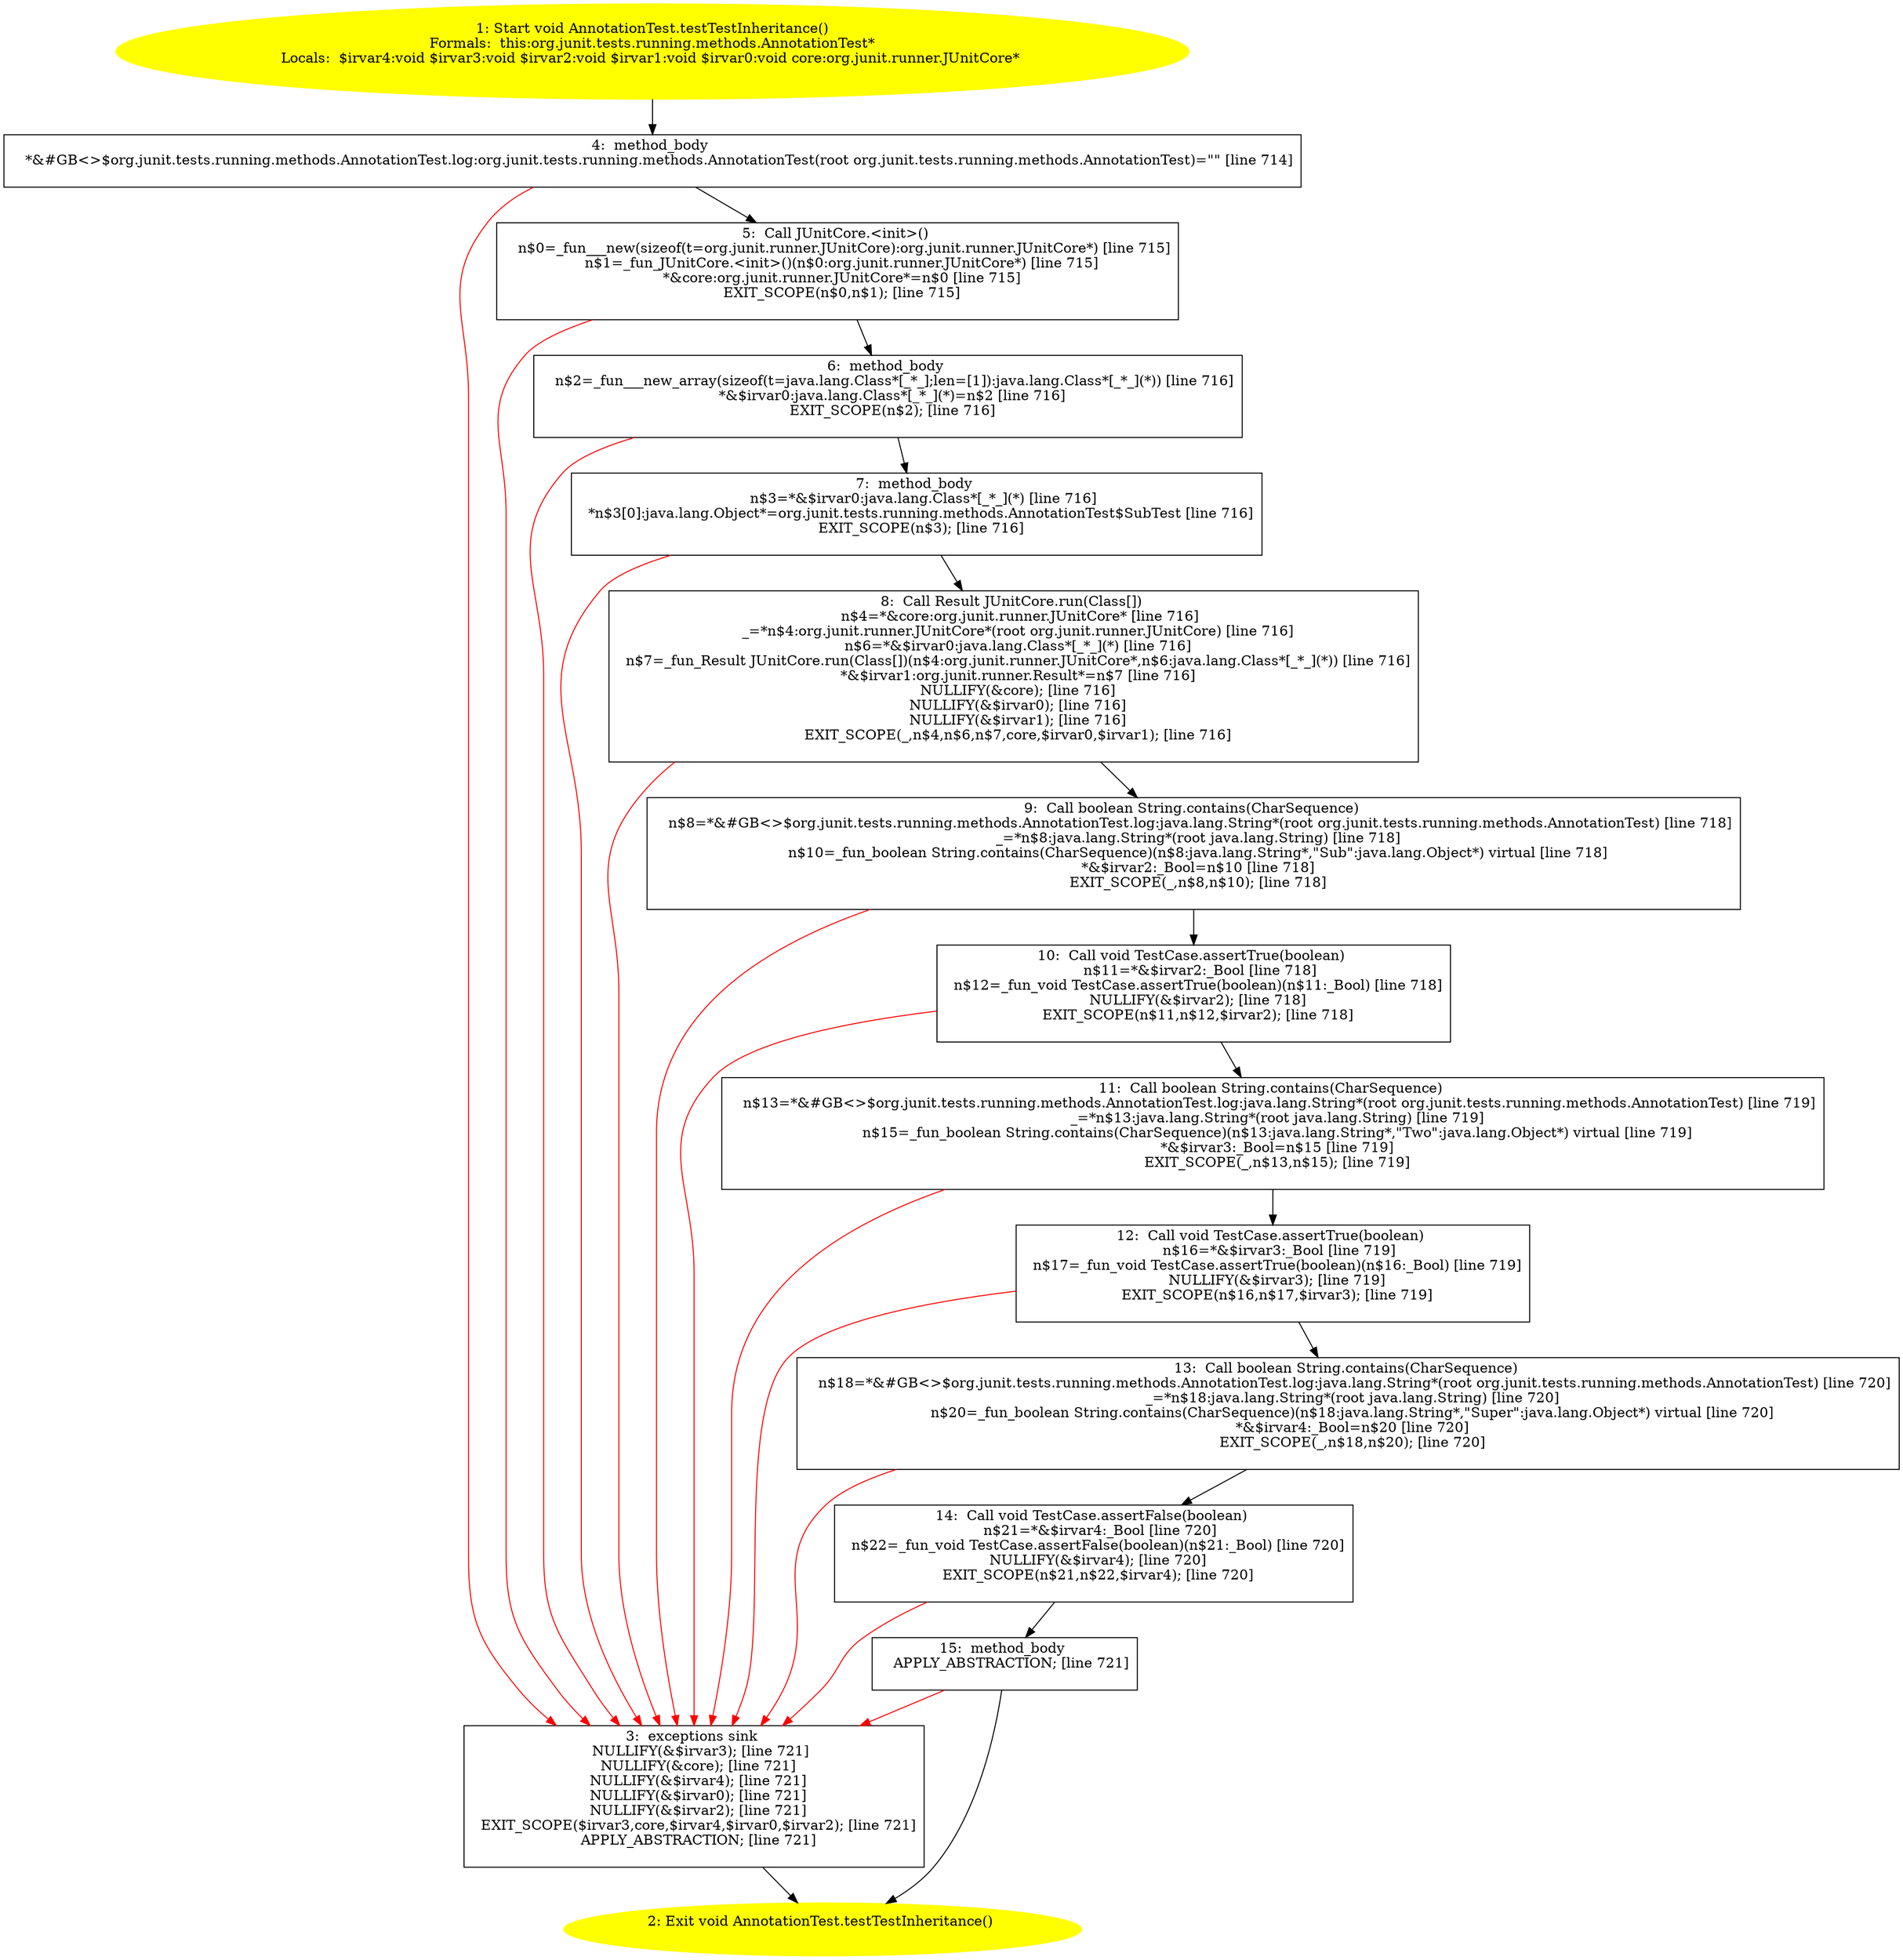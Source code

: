 /* @generated */
digraph cfg {
"org.junit.tests.running.methods.AnnotationTest.testTestInheritance():void.b9880e61e555ca9588d1b3c67f9a3314_1" [label="1: Start void AnnotationTest.testTestInheritance()\nFormals:  this:org.junit.tests.running.methods.AnnotationTest*\nLocals:  $irvar4:void $irvar3:void $irvar2:void $irvar1:void $irvar0:void core:org.junit.runner.JUnitCore* \n  " color=yellow style=filled]
	

	 "org.junit.tests.running.methods.AnnotationTest.testTestInheritance():void.b9880e61e555ca9588d1b3c67f9a3314_1" -> "org.junit.tests.running.methods.AnnotationTest.testTestInheritance():void.b9880e61e555ca9588d1b3c67f9a3314_4" ;
"org.junit.tests.running.methods.AnnotationTest.testTestInheritance():void.b9880e61e555ca9588d1b3c67f9a3314_2" [label="2: Exit void AnnotationTest.testTestInheritance() \n  " color=yellow style=filled]
	

"org.junit.tests.running.methods.AnnotationTest.testTestInheritance():void.b9880e61e555ca9588d1b3c67f9a3314_3" [label="3:  exceptions sink \n   NULLIFY(&$irvar3); [line 721]\n  NULLIFY(&core); [line 721]\n  NULLIFY(&$irvar4); [line 721]\n  NULLIFY(&$irvar0); [line 721]\n  NULLIFY(&$irvar2); [line 721]\n  EXIT_SCOPE($irvar3,core,$irvar4,$irvar0,$irvar2); [line 721]\n  APPLY_ABSTRACTION; [line 721]\n " shape="box"]
	

	 "org.junit.tests.running.methods.AnnotationTest.testTestInheritance():void.b9880e61e555ca9588d1b3c67f9a3314_3" -> "org.junit.tests.running.methods.AnnotationTest.testTestInheritance():void.b9880e61e555ca9588d1b3c67f9a3314_2" ;
"org.junit.tests.running.methods.AnnotationTest.testTestInheritance():void.b9880e61e555ca9588d1b3c67f9a3314_4" [label="4:  method_body \n   *&#GB<>$org.junit.tests.running.methods.AnnotationTest.log:org.junit.tests.running.methods.AnnotationTest(root org.junit.tests.running.methods.AnnotationTest)=\"\" [line 714]\n " shape="box"]
	

	 "org.junit.tests.running.methods.AnnotationTest.testTestInheritance():void.b9880e61e555ca9588d1b3c67f9a3314_4" -> "org.junit.tests.running.methods.AnnotationTest.testTestInheritance():void.b9880e61e555ca9588d1b3c67f9a3314_5" ;
	 "org.junit.tests.running.methods.AnnotationTest.testTestInheritance():void.b9880e61e555ca9588d1b3c67f9a3314_4" -> "org.junit.tests.running.methods.AnnotationTest.testTestInheritance():void.b9880e61e555ca9588d1b3c67f9a3314_3" [color="red" ];
"org.junit.tests.running.methods.AnnotationTest.testTestInheritance():void.b9880e61e555ca9588d1b3c67f9a3314_5" [label="5:  Call JUnitCore.<init>() \n   n$0=_fun___new(sizeof(t=org.junit.runner.JUnitCore):org.junit.runner.JUnitCore*) [line 715]\n  n$1=_fun_JUnitCore.<init>()(n$0:org.junit.runner.JUnitCore*) [line 715]\n  *&core:org.junit.runner.JUnitCore*=n$0 [line 715]\n  EXIT_SCOPE(n$0,n$1); [line 715]\n " shape="box"]
	

	 "org.junit.tests.running.methods.AnnotationTest.testTestInheritance():void.b9880e61e555ca9588d1b3c67f9a3314_5" -> "org.junit.tests.running.methods.AnnotationTest.testTestInheritance():void.b9880e61e555ca9588d1b3c67f9a3314_6" ;
	 "org.junit.tests.running.methods.AnnotationTest.testTestInheritance():void.b9880e61e555ca9588d1b3c67f9a3314_5" -> "org.junit.tests.running.methods.AnnotationTest.testTestInheritance():void.b9880e61e555ca9588d1b3c67f9a3314_3" [color="red" ];
"org.junit.tests.running.methods.AnnotationTest.testTestInheritance():void.b9880e61e555ca9588d1b3c67f9a3314_6" [label="6:  method_body \n   n$2=_fun___new_array(sizeof(t=java.lang.Class*[_*_];len=[1]):java.lang.Class*[_*_](*)) [line 716]\n  *&$irvar0:java.lang.Class*[_*_](*)=n$2 [line 716]\n  EXIT_SCOPE(n$2); [line 716]\n " shape="box"]
	

	 "org.junit.tests.running.methods.AnnotationTest.testTestInheritance():void.b9880e61e555ca9588d1b3c67f9a3314_6" -> "org.junit.tests.running.methods.AnnotationTest.testTestInheritance():void.b9880e61e555ca9588d1b3c67f9a3314_7" ;
	 "org.junit.tests.running.methods.AnnotationTest.testTestInheritance():void.b9880e61e555ca9588d1b3c67f9a3314_6" -> "org.junit.tests.running.methods.AnnotationTest.testTestInheritance():void.b9880e61e555ca9588d1b3c67f9a3314_3" [color="red" ];
"org.junit.tests.running.methods.AnnotationTest.testTestInheritance():void.b9880e61e555ca9588d1b3c67f9a3314_7" [label="7:  method_body \n   n$3=*&$irvar0:java.lang.Class*[_*_](*) [line 716]\n  *n$3[0]:java.lang.Object*=org.junit.tests.running.methods.AnnotationTest$SubTest [line 716]\n  EXIT_SCOPE(n$3); [line 716]\n " shape="box"]
	

	 "org.junit.tests.running.methods.AnnotationTest.testTestInheritance():void.b9880e61e555ca9588d1b3c67f9a3314_7" -> "org.junit.tests.running.methods.AnnotationTest.testTestInheritance():void.b9880e61e555ca9588d1b3c67f9a3314_8" ;
	 "org.junit.tests.running.methods.AnnotationTest.testTestInheritance():void.b9880e61e555ca9588d1b3c67f9a3314_7" -> "org.junit.tests.running.methods.AnnotationTest.testTestInheritance():void.b9880e61e555ca9588d1b3c67f9a3314_3" [color="red" ];
"org.junit.tests.running.methods.AnnotationTest.testTestInheritance():void.b9880e61e555ca9588d1b3c67f9a3314_8" [label="8:  Call Result JUnitCore.run(Class[]) \n   n$4=*&core:org.junit.runner.JUnitCore* [line 716]\n  _=*n$4:org.junit.runner.JUnitCore*(root org.junit.runner.JUnitCore) [line 716]\n  n$6=*&$irvar0:java.lang.Class*[_*_](*) [line 716]\n  n$7=_fun_Result JUnitCore.run(Class[])(n$4:org.junit.runner.JUnitCore*,n$6:java.lang.Class*[_*_](*)) [line 716]\n  *&$irvar1:org.junit.runner.Result*=n$7 [line 716]\n  NULLIFY(&core); [line 716]\n  NULLIFY(&$irvar0); [line 716]\n  NULLIFY(&$irvar1); [line 716]\n  EXIT_SCOPE(_,n$4,n$6,n$7,core,$irvar0,$irvar1); [line 716]\n " shape="box"]
	

	 "org.junit.tests.running.methods.AnnotationTest.testTestInheritance():void.b9880e61e555ca9588d1b3c67f9a3314_8" -> "org.junit.tests.running.methods.AnnotationTest.testTestInheritance():void.b9880e61e555ca9588d1b3c67f9a3314_9" ;
	 "org.junit.tests.running.methods.AnnotationTest.testTestInheritance():void.b9880e61e555ca9588d1b3c67f9a3314_8" -> "org.junit.tests.running.methods.AnnotationTest.testTestInheritance():void.b9880e61e555ca9588d1b3c67f9a3314_3" [color="red" ];
"org.junit.tests.running.methods.AnnotationTest.testTestInheritance():void.b9880e61e555ca9588d1b3c67f9a3314_9" [label="9:  Call boolean String.contains(CharSequence) \n   n$8=*&#GB<>$org.junit.tests.running.methods.AnnotationTest.log:java.lang.String*(root org.junit.tests.running.methods.AnnotationTest) [line 718]\n  _=*n$8:java.lang.String*(root java.lang.String) [line 718]\n  n$10=_fun_boolean String.contains(CharSequence)(n$8:java.lang.String*,\"Sub\":java.lang.Object*) virtual [line 718]\n  *&$irvar2:_Bool=n$10 [line 718]\n  EXIT_SCOPE(_,n$8,n$10); [line 718]\n " shape="box"]
	

	 "org.junit.tests.running.methods.AnnotationTest.testTestInheritance():void.b9880e61e555ca9588d1b3c67f9a3314_9" -> "org.junit.tests.running.methods.AnnotationTest.testTestInheritance():void.b9880e61e555ca9588d1b3c67f9a3314_10" ;
	 "org.junit.tests.running.methods.AnnotationTest.testTestInheritance():void.b9880e61e555ca9588d1b3c67f9a3314_9" -> "org.junit.tests.running.methods.AnnotationTest.testTestInheritance():void.b9880e61e555ca9588d1b3c67f9a3314_3" [color="red" ];
"org.junit.tests.running.methods.AnnotationTest.testTestInheritance():void.b9880e61e555ca9588d1b3c67f9a3314_10" [label="10:  Call void TestCase.assertTrue(boolean) \n   n$11=*&$irvar2:_Bool [line 718]\n  n$12=_fun_void TestCase.assertTrue(boolean)(n$11:_Bool) [line 718]\n  NULLIFY(&$irvar2); [line 718]\n  EXIT_SCOPE(n$11,n$12,$irvar2); [line 718]\n " shape="box"]
	

	 "org.junit.tests.running.methods.AnnotationTest.testTestInheritance():void.b9880e61e555ca9588d1b3c67f9a3314_10" -> "org.junit.tests.running.methods.AnnotationTest.testTestInheritance():void.b9880e61e555ca9588d1b3c67f9a3314_11" ;
	 "org.junit.tests.running.methods.AnnotationTest.testTestInheritance():void.b9880e61e555ca9588d1b3c67f9a3314_10" -> "org.junit.tests.running.methods.AnnotationTest.testTestInheritance():void.b9880e61e555ca9588d1b3c67f9a3314_3" [color="red" ];
"org.junit.tests.running.methods.AnnotationTest.testTestInheritance():void.b9880e61e555ca9588d1b3c67f9a3314_11" [label="11:  Call boolean String.contains(CharSequence) \n   n$13=*&#GB<>$org.junit.tests.running.methods.AnnotationTest.log:java.lang.String*(root org.junit.tests.running.methods.AnnotationTest) [line 719]\n  _=*n$13:java.lang.String*(root java.lang.String) [line 719]\n  n$15=_fun_boolean String.contains(CharSequence)(n$13:java.lang.String*,\"Two\":java.lang.Object*) virtual [line 719]\n  *&$irvar3:_Bool=n$15 [line 719]\n  EXIT_SCOPE(_,n$13,n$15); [line 719]\n " shape="box"]
	

	 "org.junit.tests.running.methods.AnnotationTest.testTestInheritance():void.b9880e61e555ca9588d1b3c67f9a3314_11" -> "org.junit.tests.running.methods.AnnotationTest.testTestInheritance():void.b9880e61e555ca9588d1b3c67f9a3314_12" ;
	 "org.junit.tests.running.methods.AnnotationTest.testTestInheritance():void.b9880e61e555ca9588d1b3c67f9a3314_11" -> "org.junit.tests.running.methods.AnnotationTest.testTestInheritance():void.b9880e61e555ca9588d1b3c67f9a3314_3" [color="red" ];
"org.junit.tests.running.methods.AnnotationTest.testTestInheritance():void.b9880e61e555ca9588d1b3c67f9a3314_12" [label="12:  Call void TestCase.assertTrue(boolean) \n   n$16=*&$irvar3:_Bool [line 719]\n  n$17=_fun_void TestCase.assertTrue(boolean)(n$16:_Bool) [line 719]\n  NULLIFY(&$irvar3); [line 719]\n  EXIT_SCOPE(n$16,n$17,$irvar3); [line 719]\n " shape="box"]
	

	 "org.junit.tests.running.methods.AnnotationTest.testTestInheritance():void.b9880e61e555ca9588d1b3c67f9a3314_12" -> "org.junit.tests.running.methods.AnnotationTest.testTestInheritance():void.b9880e61e555ca9588d1b3c67f9a3314_13" ;
	 "org.junit.tests.running.methods.AnnotationTest.testTestInheritance():void.b9880e61e555ca9588d1b3c67f9a3314_12" -> "org.junit.tests.running.methods.AnnotationTest.testTestInheritance():void.b9880e61e555ca9588d1b3c67f9a3314_3" [color="red" ];
"org.junit.tests.running.methods.AnnotationTest.testTestInheritance():void.b9880e61e555ca9588d1b3c67f9a3314_13" [label="13:  Call boolean String.contains(CharSequence) \n   n$18=*&#GB<>$org.junit.tests.running.methods.AnnotationTest.log:java.lang.String*(root org.junit.tests.running.methods.AnnotationTest) [line 720]\n  _=*n$18:java.lang.String*(root java.lang.String) [line 720]\n  n$20=_fun_boolean String.contains(CharSequence)(n$18:java.lang.String*,\"Super\":java.lang.Object*) virtual [line 720]\n  *&$irvar4:_Bool=n$20 [line 720]\n  EXIT_SCOPE(_,n$18,n$20); [line 720]\n " shape="box"]
	

	 "org.junit.tests.running.methods.AnnotationTest.testTestInheritance():void.b9880e61e555ca9588d1b3c67f9a3314_13" -> "org.junit.tests.running.methods.AnnotationTest.testTestInheritance():void.b9880e61e555ca9588d1b3c67f9a3314_14" ;
	 "org.junit.tests.running.methods.AnnotationTest.testTestInheritance():void.b9880e61e555ca9588d1b3c67f9a3314_13" -> "org.junit.tests.running.methods.AnnotationTest.testTestInheritance():void.b9880e61e555ca9588d1b3c67f9a3314_3" [color="red" ];
"org.junit.tests.running.methods.AnnotationTest.testTestInheritance():void.b9880e61e555ca9588d1b3c67f9a3314_14" [label="14:  Call void TestCase.assertFalse(boolean) \n   n$21=*&$irvar4:_Bool [line 720]\n  n$22=_fun_void TestCase.assertFalse(boolean)(n$21:_Bool) [line 720]\n  NULLIFY(&$irvar4); [line 720]\n  EXIT_SCOPE(n$21,n$22,$irvar4); [line 720]\n " shape="box"]
	

	 "org.junit.tests.running.methods.AnnotationTest.testTestInheritance():void.b9880e61e555ca9588d1b3c67f9a3314_14" -> "org.junit.tests.running.methods.AnnotationTest.testTestInheritance():void.b9880e61e555ca9588d1b3c67f9a3314_15" ;
	 "org.junit.tests.running.methods.AnnotationTest.testTestInheritance():void.b9880e61e555ca9588d1b3c67f9a3314_14" -> "org.junit.tests.running.methods.AnnotationTest.testTestInheritance():void.b9880e61e555ca9588d1b3c67f9a3314_3" [color="red" ];
"org.junit.tests.running.methods.AnnotationTest.testTestInheritance():void.b9880e61e555ca9588d1b3c67f9a3314_15" [label="15:  method_body \n   APPLY_ABSTRACTION; [line 721]\n " shape="box"]
	

	 "org.junit.tests.running.methods.AnnotationTest.testTestInheritance():void.b9880e61e555ca9588d1b3c67f9a3314_15" -> "org.junit.tests.running.methods.AnnotationTest.testTestInheritance():void.b9880e61e555ca9588d1b3c67f9a3314_2" ;
	 "org.junit.tests.running.methods.AnnotationTest.testTestInheritance():void.b9880e61e555ca9588d1b3c67f9a3314_15" -> "org.junit.tests.running.methods.AnnotationTest.testTestInheritance():void.b9880e61e555ca9588d1b3c67f9a3314_3" [color="red" ];
}
